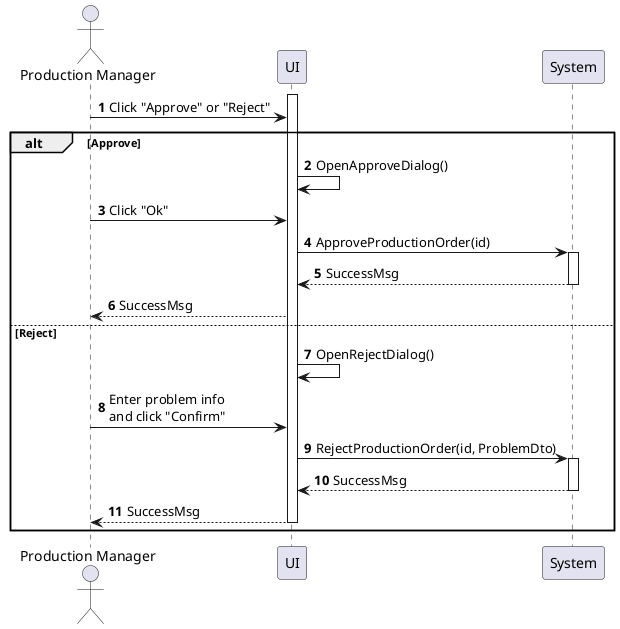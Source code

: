 @startuml production-order-approve
autonumber

actor "Production Manager" as a
participant UI as f
participant System as b

activate f
a -> f : Click "Approve" or "Reject"

alt Approve
    f -> f : OpenApproveDialog()
    a -> f : Click "Ok"
    f -> b : ApproveProductionOrder(id)
    activate b
    b --> f : SuccessMsg
    deactivate b
    f --> a : SuccessMsg
else Reject
    f -> f : OpenRejectDialog()
    a -> f : Enter problem info\nand click "Confirm"
    f -> b : RejectProductionOrder(id, ProblemDto)
    activate b
    return SuccessMsg
    f --> a : SuccessMsg
    deactivate f
end
@enduml